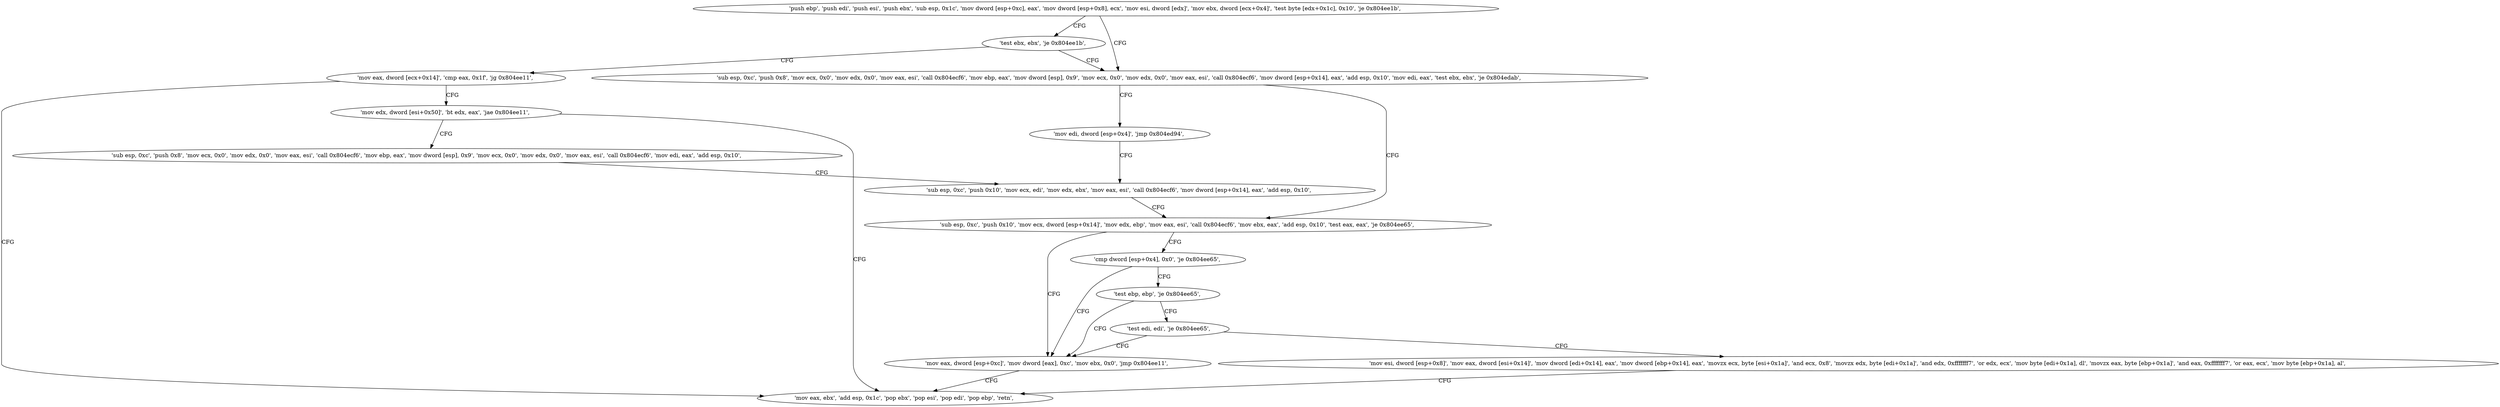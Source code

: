 digraph "func" {
"134540577" [label = "'push ebp', 'push edi', 'push esi', 'push ebx', 'sub esp, 0x1c', 'mov dword [esp+0xc], eax', 'mov dword [esp+0x8], ecx', 'mov esi, dword [edx]', 'mov ebx, dword [ecx+0x4]', 'test byte [edx+0x1c], 0x10', 'je 0x804ee1b', " ]
"134540827" [label = "'sub esp, 0xc', 'push 0x8', 'mov ecx, 0x0', 'mov edx, 0x0', 'mov eax, esi', 'call 0x804ecf6', 'mov ebp, eax', 'mov dword [esp], 0x9', 'mov ecx, 0x0', 'mov edx, 0x0', 'mov eax, esi', 'call 0x804ecf6', 'mov dword [esp+0x14], eax', 'add esp, 0x10', 'mov edi, eax', 'test ebx, ebx', 'je 0x804edab', " ]
"134540607" [label = "'test ebx, ebx', 'je 0x804ee1b', " ]
"134540715" [label = "'sub esp, 0xc', 'push 0x10', 'mov ecx, dword [esp+0x14]', 'mov edx, ebp', 'mov eax, esi', 'call 0x804ecf6', 'mov ebx, eax', 'add esp, 0x10', 'test eax, eax', 'je 0x804ee65', " ]
"134540892" [label = "'mov edi, dword [esp+0x4]', 'jmp 0x804ed94', " ]
"134540615" [label = "'mov eax, dword [ecx+0x14]', 'cmp eax, 0x1f', 'jg 0x804ee11', " ]
"134540901" [label = "'mov eax, dword [esp+0xc]', 'mov dword [eax], 0xc', 'mov ebx, 0x0', 'jmp 0x804ee11', " ]
"134540746" [label = "'cmp dword [esp+0x4], 0x0', 'je 0x804ee65', " ]
"134540692" [label = "'sub esp, 0xc', 'push 0x10', 'mov ecx, edi', 'mov edx, ebx', 'mov eax, esi', 'call 0x804ecf6', 'mov dword [esp+0x14], eax', 'add esp, 0x10', " ]
"134540817" [label = "'mov eax, ebx', 'add esp, 0x1c', 'pop ebx', 'pop esi', 'pop edi', 'pop ebp', 'retn', " ]
"134540627" [label = "'mov edx, dword [esi+0x50]', 'bt edx, eax', 'jae 0x804ee11', " ]
"134540757" [label = "'test ebp, ebp', 'je 0x804ee65', " ]
"134540639" [label = "'sub esp, 0xc', 'push 0x8', 'mov ecx, 0x0', 'mov edx, 0x0', 'mov eax, esi', 'call 0x804ecf6', 'mov ebp, eax', 'mov dword [esp], 0x9', 'mov ecx, 0x0', 'mov edx, 0x0', 'mov eax, esi', 'call 0x804ecf6', 'mov edi, eax', 'add esp, 0x10', " ]
"134540765" [label = "'test edi, edi', 'je 0x804ee65', " ]
"134540773" [label = "'mov esi, dword [esp+0x8]', 'mov eax, dword [esi+0x14]', 'mov dword [edi+0x14], eax', 'mov dword [ebp+0x14], eax', 'movzx ecx, byte [esi+0x1a]', 'and ecx, 0x8', 'movzx edx, byte [edi+0x1a]', 'and edx, 0xfffffff7', 'or edx, ecx', 'mov byte [edi+0x1a], dl', 'movzx eax, byte [ebp+0x1a]', 'and eax, 0xfffffff7', 'or eax, ecx', 'mov byte [ebp+0x1a], al', " ]
"134540577" -> "134540827" [ label = "CFG" ]
"134540577" -> "134540607" [ label = "CFG" ]
"134540827" -> "134540715" [ label = "CFG" ]
"134540827" -> "134540892" [ label = "CFG" ]
"134540607" -> "134540827" [ label = "CFG" ]
"134540607" -> "134540615" [ label = "CFG" ]
"134540715" -> "134540901" [ label = "CFG" ]
"134540715" -> "134540746" [ label = "CFG" ]
"134540892" -> "134540692" [ label = "CFG" ]
"134540615" -> "134540817" [ label = "CFG" ]
"134540615" -> "134540627" [ label = "CFG" ]
"134540901" -> "134540817" [ label = "CFG" ]
"134540746" -> "134540901" [ label = "CFG" ]
"134540746" -> "134540757" [ label = "CFG" ]
"134540692" -> "134540715" [ label = "CFG" ]
"134540627" -> "134540817" [ label = "CFG" ]
"134540627" -> "134540639" [ label = "CFG" ]
"134540757" -> "134540901" [ label = "CFG" ]
"134540757" -> "134540765" [ label = "CFG" ]
"134540639" -> "134540692" [ label = "CFG" ]
"134540765" -> "134540901" [ label = "CFG" ]
"134540765" -> "134540773" [ label = "CFG" ]
"134540773" -> "134540817" [ label = "CFG" ]
}
